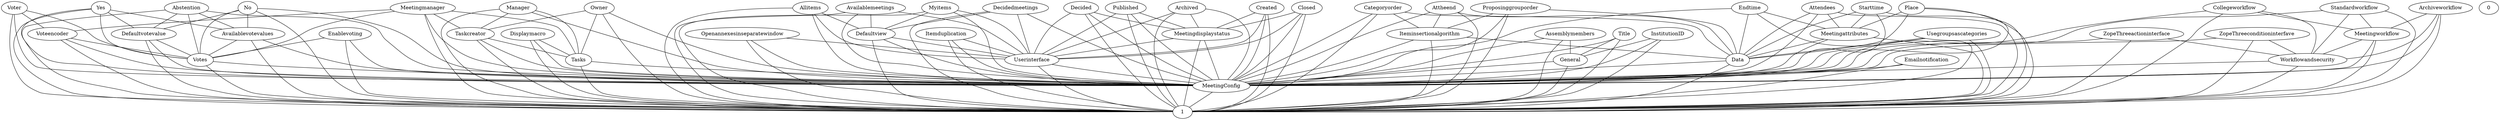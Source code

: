 graph G {
  Voter;
  Owner;
  Availablevotevalues;
  Published;
  Openannexesinseparatewindow;
  General;
  Categoryorder;
  Displaymacro;
  Iteminsertionalgorithm;
  No;
  Collegeworkflow;
  Archiveworkflow;
  Workflowandsecurity;
  1;
  Defaultview;
  Taskcreator;
  Enablevoting;
  Userinterface;
  Assemblymembers;
  Endtime;
  Manager;
  Decided;
  Attheend;
  Place;
  Title;
  Created;
  InstitutionID;
  Proposinggrouporder;
  Votes;
  ZopeThreeconditioninterfave;
  Data;
  Tasks;
  Usegroupsascategories;
  Defaultvotevalue;
  Emailnotification;
  Allitems;
  Decidedmeetings;
  Meetingworkflow;
  Archived;
  0;
  MeetingConfig;
  Yes;
  Meetingdisplaystatus;
  Availablemeetings;
  Meetingattributes;
  Voteencoder;
  ZopeThreeactioninterface;
  Starttime;
  Closed;
  Abstention;
  Standardworkflow;
  Attendees;
  Itemduplication;
  Meetingmanager;
  Myitems;
  Displaymacro -- Tasks;
  Usegroupsascategories -- Data;
  Assemblymembers -- General;
  Votes -- MeetingConfig;
  No -- Defaultvotevalue;
  No -- Availablevotevalues;
  Meetingmanager -- Voteencoder;
  Meetingattributes -- Data;
  Tasks -- MeetingConfig;
  Proposinggrouporder -- Iteminsertionalgorithm;
  Created -- Meetingdisplaystatus;
  ZopeThreeactioninterface -- Workflowandsecurity;
  Categoryorder -- Iteminsertionalgorithm;
  Archived -- Meetingdisplaystatus;
  Manager -- Taskcreator;
  Standardworkflow -- Meetingworkflow;
  Abstention -- Availablevotevalues;
  MeetingConfig -- 1;
  Workflowandsecurity -- MeetingConfig;
  Myitems -- Defaultview;
  Enablevoting -- Votes;
  Emailnotification -- MeetingConfig;
  Iteminsertionalgorithm -- Data;
  Starttime -- Meetingattributes;
  Availablemeetings -- Defaultview;
  Attendees -- Meetingattributes;
  Taskcreator -- Tasks;
  Title -- General;
  Voter -- Voteencoder;
  Defaultvotevalue -- Votes;
  Collegeworkflow -- Meetingworkflow;
  Openannexesinseparatewindow -- Userinterface;
  Owner -- Taskcreator;
  Voteencoder -- Votes;
  Userinterface -- MeetingConfig;
  Archiveworkflow -- Meetingworkflow;
  Abstention -- Defaultvotevalue;
  InstitutionID -- General;
  Decided -- Meetingdisplaystatus;
  Meetingworkflow -- Workflowandsecurity;
  Published -- Meetingdisplaystatus;
  Defaultview -- Userinterface;
  Itemduplication -- Userinterface;
  Endtime -- Meetingattributes;
  Meetingdisplaystatus -- Userinterface;
  Decidedmeetings -- Defaultview;
  Meetingmanager -- Taskcreator;
  Yes -- Availablevotevalues;
  General -- MeetingConfig;
  Yes -- Defaultvotevalue;
  Availablevotevalues -- Votes;
  ZopeThreeconditioninterfave -- Workflowandsecurity;
  Attheend -- Iteminsertionalgorithm;
  Allitems -- Defaultview;
  Closed -- Meetingdisplaystatus;
  Data -- MeetingConfig;
  Place -- Meetingattributes;
  Voter -- Votes;
  Owner -- Tasks;
  Availablevotevalues -- MeetingConfig;
  Published -- Userinterface;
  Openannexesinseparatewindow -- MeetingConfig;
  General -- 1;
  Categoryorder -- Data;
  Displaymacro -- MeetingConfig;
  Iteminsertionalgorithm -- MeetingConfig;
  No -- Votes;
  No -- MeetingConfig;
  Collegeworkflow -- Workflowandsecurity;
  Archiveworkflow -- Workflowandsecurity;
  Workflowandsecurity -- 1;
  Defaultview -- MeetingConfig;
  Taskcreator -- MeetingConfig;
  Enablevoting -- MeetingConfig;
  Userinterface -- 1;
  Assemblymembers -- 1;
  Assemblymembers -- MeetingConfig;
  Endtime -- Data;
  Manager -- Tasks;
  Manager -- MeetingConfig;
  Decided -- Userinterface;
  Attheend -- Data;
  Attheend -- MeetingConfig;
  Place -- Data;
  Title -- 1;
  Title -- MeetingConfig;
  Created -- Userinterface;
  InstitutionID -- 1;
  InstitutionID -- MeetingConfig;
  Proposinggrouporder -- Data;
  Proposinggrouporder -- MeetingConfig;
  Votes -- 1;
  ZopeThreeconditioninterfave -- 1;
  ZopeThreeconditioninterfave -- MeetingConfig;
  Data -- 1;
  Tasks -- 1;
  Usegroupsascategories -- 1;
  Usegroupsascategories -- MeetingConfig;
  Defaultvotevalue -- 1;
  Defaultvotevalue -- MeetingConfig;
  Emailnotification -- 1;
  Allitems -- Userinterface;
  Allitems -- MeetingConfig;
  Decidedmeetings -- Userinterface;
  Decidedmeetings -- MeetingConfig;
  Meetingworkflow -- 1;
  Meetingworkflow -- MeetingConfig;
  Archived -- Userinterface;
  Yes -- Votes;
  Yes -- 1;
  Yes -- MeetingConfig;
  Meetingdisplaystatus -- 1;
  Meetingdisplaystatus -- MeetingConfig;
  Availablemeetings -- Userinterface;
  Availablemeetings -- MeetingConfig;
  Meetingattributes -- 1;
  Meetingattributes -- MeetingConfig;
  Voteencoder -- 1;
  Voteencoder -- MeetingConfig;
  ZopeThreeactioninterface -- 1;
  ZopeThreeactioninterface -- MeetingConfig;
  Starttime -- Data;
  Starttime -- MeetingConfig;
  Starttime -- 1;
  Closed -- Userinterface;
  Closed -- MeetingConfig;
  Closed -- 1;
  Abstention -- Votes;
  Abstention -- 1;
  Abstention -- MeetingConfig;
  Standardworkflow -- Workflowandsecurity;
  Standardworkflow -- MeetingConfig;
  Standardworkflow -- 1;
  Attendees -- Data;
  Attendees -- MeetingConfig;
  Attendees -- 1;
  Itemduplication -- 1;
  Itemduplication -- MeetingConfig;
  Meetingmanager -- Tasks;
  Meetingmanager -- Votes;
  Meetingmanager -- MeetingConfig;
  Meetingmanager -- 1;
  Myitems -- Userinterface;
  Myitems -- MeetingConfig;
  Voter -- MeetingConfig;
  Voter -- 1;
  Owner -- 1;
  Owner -- MeetingConfig;
  Availablevotevalues -- 1;
  Published -- MeetingConfig;
  Published -- 1;
  Openannexesinseparatewindow -- 1;
  Categoryorder -- 1;
  Categoryorder -- MeetingConfig;
  Displaymacro -- 1;
  Iteminsertionalgorithm -- 1;
  No -- 1;
  Collegeworkflow -- MeetingConfig;
  Collegeworkflow -- 1;
  Archiveworkflow -- MeetingConfig;
  Archiveworkflow -- 1;
  Defaultview -- 1;
  Taskcreator -- 1;
  Enablevoting -- 1;
  Endtime -- MeetingConfig;
  Endtime -- 1;
  Manager -- 1;
  Decided -- MeetingConfig;
  Decided -- 1;
  Attheend -- 1;
  Place -- MeetingConfig;
  Place -- 1;
  Created -- MeetingConfig;
  Created -- 1;
  Proposinggrouporder -- 1;
  Allitems -- 1;
  Decidedmeetings -- 1;
  Archived -- MeetingConfig;
  Archived -- 1;
  Availablemeetings -- 1;
  Myitems -- 1;
}
